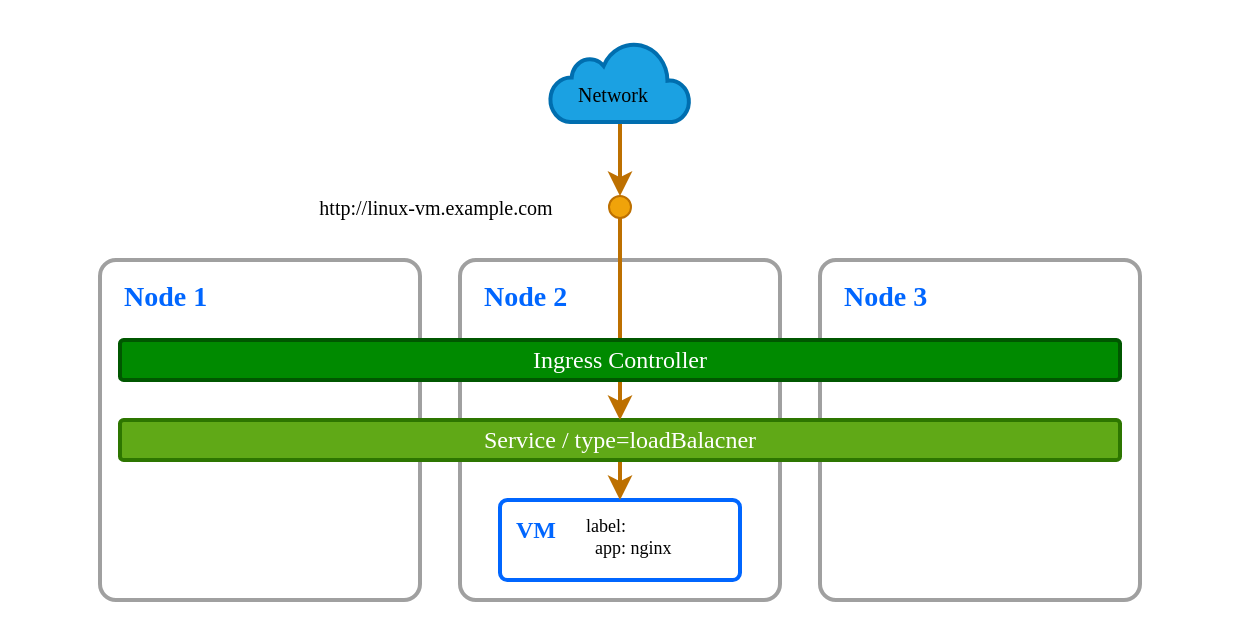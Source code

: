 <mxfile>
    <diagram id="6EXt89o7fHejoy0miyVt" name="Page-1">
        <mxGraphModel dx="1754" dy="1552" grid="1" gridSize="10" guides="1" tooltips="1" connect="1" arrows="1" fold="1" page="1" pageScale="1" pageWidth="850" pageHeight="1100" math="0" shadow="0">
            <root>
                <mxCell id="0"/>
                <mxCell id="1" parent="0"/>
                <mxCell id="142" value="" style="rounded=0;whiteSpace=wrap;html=1;fontFamily=JetBrains Mono;fontSource=https%3A%2F%2Ffonts.googleapis.com%2Fcss%3Ffamily%3DJetBrains%2BMono;fontSize=14;fillColor=#FFFFFF;strokeColor=none;" parent="1" vertex="1">
                    <mxGeometry x="160" y="-80" width="620" height="310" as="geometry"/>
                </mxCell>
                <mxCell id="143" value="" style="rounded=1;whiteSpace=wrap;html=1;fillColor=none;fontColor=#0066ff;strokeColor=#A0A0A0;arcSize=5;strokeWidth=2;fontFamily=JetBrains Mono;fontSource=https%3A%2F%2Ffonts.googleapis.com%2Fcss%3Ffamily%3DJetBrains%2BMono;gradientColor=none;fillStyle=hatch;" parent="1" vertex="1">
                    <mxGeometry x="210" y="50" width="160" height="170" as="geometry"/>
                </mxCell>
                <mxCell id="144" value="Node 1" style="text;html=1;strokeColor=none;fillColor=none;align=left;verticalAlign=middle;whiteSpace=wrap;rounded=0;fontColor=#0066ff;strokeWidth=2;fontFamily=JetBrains Mono;fontSource=https%3A%2F%2Ffonts.googleapis.com%2Fcss%3Ffamily%3DJetBrains%2BMono;fontSize=14;fontStyle=1" parent="1" vertex="1">
                    <mxGeometry x="220" y="59" width="60" height="20" as="geometry"/>
                </mxCell>
                <mxCell id="145" value="" style="rounded=1;whiteSpace=wrap;html=1;fillColor=none;fontColor=#0066ff;strokeColor=#A0A0A0;arcSize=5;strokeWidth=2;fontFamily=JetBrains Mono;fontSource=https%3A%2F%2Ffonts.googleapis.com%2Fcss%3Ffamily%3DJetBrains%2BMono;gradientColor=none;fillStyle=hatch;" parent="1" vertex="1">
                    <mxGeometry x="390" y="50" width="160" height="170" as="geometry"/>
                </mxCell>
                <mxCell id="146" value="Node 2" style="text;html=1;strokeColor=none;fillColor=none;align=left;verticalAlign=middle;whiteSpace=wrap;rounded=0;fontColor=#0066ff;strokeWidth=2;fontFamily=JetBrains Mono;fontSource=https%3A%2F%2Ffonts.googleapis.com%2Fcss%3Ffamily%3DJetBrains%2BMono;fontSize=14;fontStyle=1" parent="1" vertex="1">
                    <mxGeometry x="400" y="59" width="60" height="20" as="geometry"/>
                </mxCell>
                <mxCell id="147" value="" style="rounded=1;whiteSpace=wrap;html=1;fillColor=none;fontColor=#0066ff;strokeColor=#A0A0A0;arcSize=5;strokeWidth=2;fontFamily=JetBrains Mono;fontSource=https%3A%2F%2Ffonts.googleapis.com%2Fcss%3Ffamily%3DJetBrains%2BMono;gradientColor=none;fillStyle=hatch;" parent="1" vertex="1">
                    <mxGeometry x="570" y="50" width="160" height="170" as="geometry"/>
                </mxCell>
                <mxCell id="148" value="Node 3" style="text;html=1;strokeColor=none;fillColor=none;align=left;verticalAlign=middle;whiteSpace=wrap;rounded=0;fontColor=#0066ff;strokeWidth=2;fontFamily=JetBrains Mono;fontSource=https%3A%2F%2Ffonts.googleapis.com%2Fcss%3Ffamily%3DJetBrains%2BMono;fontSize=14;fontStyle=1" parent="1" vertex="1">
                    <mxGeometry x="580" y="59" width="60" height="20" as="geometry"/>
                </mxCell>
                <mxCell id="169" value="" style="rounded=1;whiteSpace=wrap;html=1;strokeColor=#0066FF;strokeWidth=2;fontFamily=JetBrains Mono;fontSource=https%3A%2F%2Ffonts.googleapis.com%2Fcss%3Ffamily%3DJetBrains%2BMono;fontSize=12;fontColor=#ffffff;fillColor=none;arcSize=9;" parent="1" vertex="1">
                    <mxGeometry x="410" y="170" width="120" height="40" as="geometry"/>
                </mxCell>
                <mxCell id="178" value="VM" style="text;html=1;strokeColor=none;fillColor=none;align=left;verticalAlign=middle;whiteSpace=wrap;rounded=0;fontColor=#0066ff;strokeWidth=2;fontFamily=JetBrains Mono;fontSource=https%3A%2F%2Ffonts.googleapis.com%2Fcss%3Ffamily%3DJetBrains%2BMono;fontSize=12;fontStyle=1" parent="1" vertex="1">
                    <mxGeometry x="415.5" y="174.5" width="60" height="20" as="geometry"/>
                </mxCell>
                <mxCell id="179" value="label:&#10;  app: nginx&#10;  " style="text;strokeColor=none;fillColor=none;align=left;verticalAlign=top;whiteSpace=wrap;rounded=0;labelBackgroundColor=none;fontFamily=JetBrains Mono;fontSource=https%3A%2F%2Ffonts.googleapis.com%2Fcss%3Ffamily%3DJetBrains%2BMono;fontColor=#000000;fontSize=9;spacing=3;horizontal=1;" parent="1" vertex="1">
                    <mxGeometry x="450" y="170" width="100" height="29" as="geometry"/>
                </mxCell>
                <mxCell id="189" style="edgeStyle=none;html=1;exitX=0.5;exitY=1;exitDx=0;exitDy=0;entryX=0.5;entryY=0;entryDx=0;entryDy=0;fontSize=12;strokeColor=#BD7000;strokeWidth=2;fillColor=#f0a30a;" parent="1" source="188" target="169" edge="1">
                    <mxGeometry relative="1" as="geometry"/>
                </mxCell>
                <mxCell id="188" value="Service / type=loadBalacner" style="rounded=1;whiteSpace=wrap;html=1;strokeColor=#2D7600;strokeWidth=2;fontFamily=JetBrains Mono;fontSource=https%3A%2F%2Ffonts.googleapis.com%2Fcss%3Ffamily%3DJetBrains%2BMono;fontSize=12;fontColor=#ffffff;fillColor=#60a917;arcSize=9;" parent="1" vertex="1">
                    <mxGeometry x="220" y="130" width="500" height="20" as="geometry"/>
                </mxCell>
                <mxCell id="210" style="edgeStyle=none;html=1;exitX=0.5;exitY=1;exitDx=0;exitDy=0;entryX=0.5;entryY=0;entryDx=0;entryDy=0;fillColor=#f0a30a;strokeColor=#BD7000;strokeWidth=2;startArrow=none;" parent="1" source="193" target="188" edge="1">
                    <mxGeometry relative="1" as="geometry">
                        <mxPoint x="470" y="56" as="sourcePoint"/>
                    </mxGeometry>
                </mxCell>
                <mxCell id="193" value="" style="ellipse;whiteSpace=wrap;html=1;aspect=fixed;fontSize=12;fillColor=#f0a30a;fontColor=#000000;strokeColor=#BD7000;" parent="1" vertex="1">
                    <mxGeometry x="464.5" y="18" width="11" height="11" as="geometry"/>
                </mxCell>
                <mxCell id="199" style="edgeStyle=orthogonalEdgeStyle;html=1;entryX=0.5;entryY=0;entryDx=0;entryDy=0;strokeColor=#BD7000;strokeWidth=2;fontFamily=JetBrains Mono;fontSource=https%3A%2F%2Ffonts.googleapis.com%2Fcss%3Ffamily%3DJetBrains%2BMono;fontSize=12;fontColor=#000000;fillColor=#f0a30a;" parent="1" source="197" target="193" edge="1">
                    <mxGeometry relative="1" as="geometry"/>
                </mxCell>
                <mxCell id="197" value="" style="html=1;verticalLabelPosition=bottom;align=center;labelBackgroundColor=#ffffff;verticalAlign=top;strokeWidth=2;strokeColor=#006EAF;shadow=0;dashed=0;shape=mxgraph.ios7.icons.cloud;fontFamily=JetBrains Mono;fontSource=https%3A%2F%2Ffonts.googleapis.com%2Fcss%3Ffamily%3DJetBrains%2BMono;fontSize=12;fontColor=#ffffff;fillColor=#1ba1e2;" parent="1" vertex="1">
                    <mxGeometry x="435" y="-59" width="70" height="40" as="geometry"/>
                </mxCell>
                <mxCell id="201" value="http://linux-vm.example.com" style="text;align=center;verticalAlign=middle;rounded=0;fontSize=10;fontColor=#000000;fontFamily=JetBrains Mono;fontSource=https%3A%2F%2Ffonts.googleapis.com%2Fcss%3Ffamily%3DJetBrains%2BMono;" parent="1" vertex="1">
                    <mxGeometry x="312.5" y="16" width="131" height="15" as="geometry"/>
                </mxCell>
                <mxCell id="209" value="&lt;span style=&quot;font-weight: normal; font-size: 10px;&quot;&gt;&lt;font color=&quot;#000000&quot; style=&quot;font-size: 10px;&quot;&gt;Network&lt;/font&gt;&lt;/span&gt;" style="text;html=1;strokeColor=none;fillColor=none;align=left;verticalAlign=middle;whiteSpace=wrap;rounded=0;fontColor=#0066ff;strokeWidth=2;fontFamily=JetBrains Mono;fontSource=https%3A%2F%2Ffonts.googleapis.com%2Fcss%3Ffamily%3DJetBrains%2BMono;fontSize=10;fontStyle=1" parent="1" vertex="1">
                    <mxGeometry x="447" y="-43" width="60" height="20" as="geometry"/>
                </mxCell>
                <mxCell id="215" value="Ingress Controller" style="rounded=1;whiteSpace=wrap;html=1;strokeColor=#005700;strokeWidth=2;fontFamily=JetBrains Mono;fontSource=https%3A%2F%2Ffonts.googleapis.com%2Fcss%3Ffamily%3DJetBrains%2BMono;fontSize=12;fontColor=#ffffff;fillColor=#008a00;arcSize=9;" vertex="1" parent="1">
                    <mxGeometry x="220" y="90" width="500" height="20" as="geometry"/>
                </mxCell>
            </root>
        </mxGraphModel>
    </diagram>
</mxfile>

